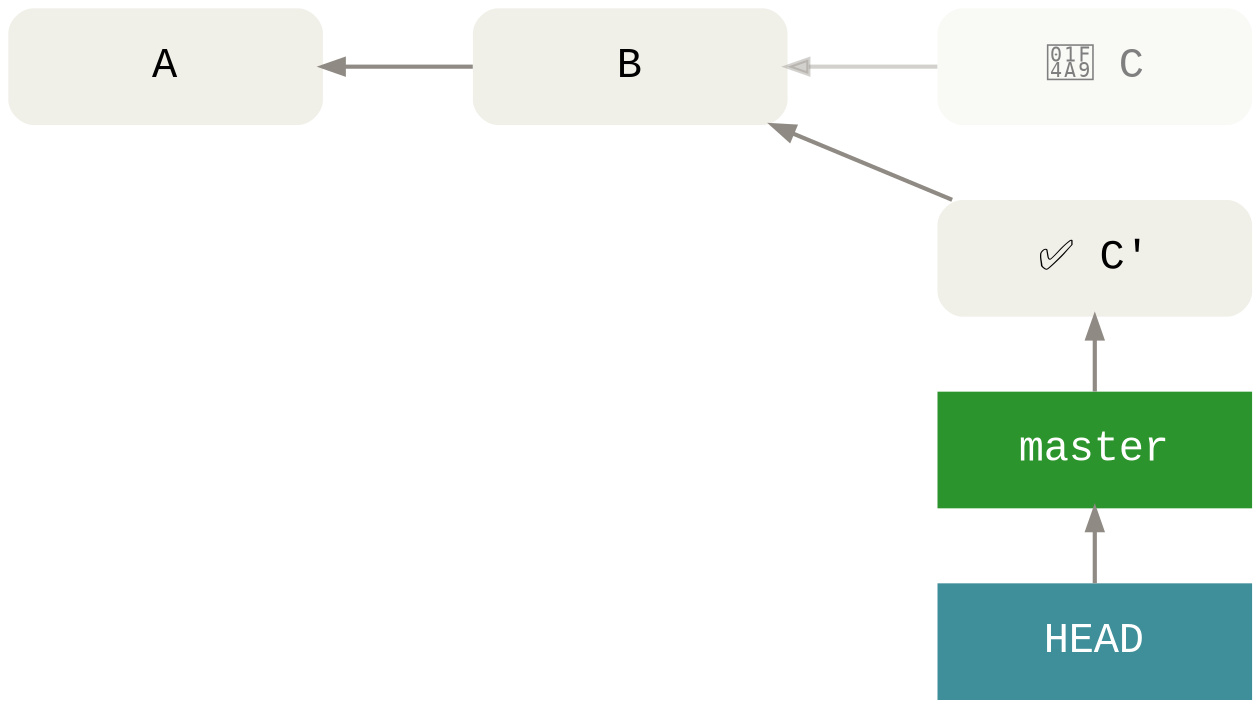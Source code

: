 digraph Git {
  bgcolor="transparent"

  rankdir=LR
  ranksep=1
  nodesep=.5

  edge [color="#8f8a83"
        penwidth=2
        dir="back"]
  node [shape=box
        fontname="Menlo, Monaco, Consolas, Lucida Console, Courier New, monospace"
        fontsize=20
        margin=".2,.23"
        width=2.1
        penwidth=0]

  node [style="filled"
        fontcolor="#ffffff"]
  HEAD [fillcolor="#3e8f99"]
  master [fillcolor="#2c942c"]

  node [style="rounded,filled"
        fillcolor="#f0efe8"
        fontcolor="black"]
  A -> B

  node [fillcolor="#f0efe864"
        fontcolor="#7f7f7f"
        group=unreachable]
  edge [color="#8f8a8364"]
  C [label="💩 C"]
  B -> C [weight=10]

  node [fillcolor="#f0efe8"
        fontcolor="black"]
  edge [color="#8f8a83"]

  // No cluster draws label below.
  {
    rank=same
    Cr -> master -> HEAD
  }

  Cr [label="✅ C'"]
  B -> Cr

  node [style=invis]
  edge [style=invis]
  B_ -> Cr

  {
    rank=same
    B -> B_
  }
}
